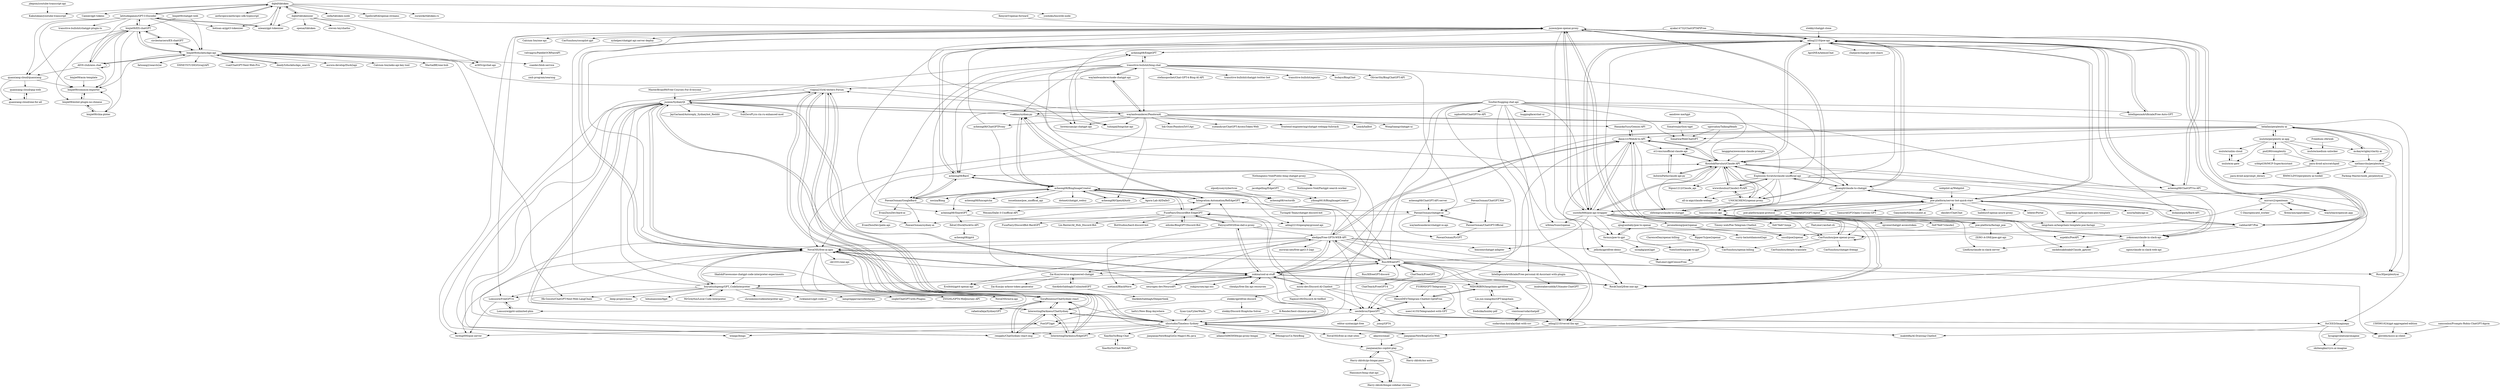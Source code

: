 digraph G {
"jdepoix/youtube-transcript-api" -> "Kakulukian/youtube-transcript" ["e"=1]
"binjie09/acm-template" -> "binjie09/common-exporter"
"MasterBrian99/Free-Courses-For-Everyone" -> "juzeon/SydneyQt" ["e"=1]
"latitudegames/GPT-3-Encoder" -> "binjie09/EX-chatGPT"
"latitudegames/GPT-3-Encoder" -> "dqbd/tiktoken"
"latitudegames/GPT-3-Encoder" -> "niieani/gpt-tokenizer"
"latitudegames/GPT-3-Encoder" -> "binjie09/duckduckgo-api"
"latitudegames/GPT-3-Encoder" -> "AIOS-club/aios.chat"
"latitudegames/GPT-3-Encoder" -> "binjie09/common-exporter"
"latitudegames/GPT-3-Encoder" -> "quanxiang-cloud/quanxiang"
"latitudegames/GPT-3-Encoder" -> "transitive-bullshit/chatgpt-plugin-ts" ["e"=1]
"latitudegames/GPT-3-Encoder" -> "botisan-ai/gpt3-tokenizer"
"deedy5/duckduckgo_search" -> "binjie09/duckduckgo-api" ["e"=1]
"binjie09/chia-ploter" -> "binjie09/common-exporter"
"binjie09/chia-ploter" -> "binjie09/eslint-plugin-no-chinese"
"quanxiang-cloud/quanxiang" -> "quanxiang-cloud/qxp-web"
"quanxiang-cloud/quanxiang" -> "quanxiang-cloud/one-for-all"
"quanxiang-cloud/quanxiang" -> "binjie09/common-exporter"
"binjie09/eslint-plugin-no-chinese" -> "binjie09/common-exporter"
"binjie09/eslint-plugin-no-chinese" -> "binjie09/chia-ploter"
"quanxiang-cloud/qxp-web" -> "quanxiang-cloud/one-for-all"
"binjie09/common-exporter" -> "binjie09/eslint-plugin-no-chinese"
"quanxiang-cloud/one-for-all" -> "quanxiang-cloud/qxp-web"
"acheong08/EdgeGPT" -> "ading2210/poe-api" ["e"=1]
"acheong08/EdgeGPT" -> "transitive-bullshit/bing-chat" ["e"=1]
"anthropics/anthropic-sdk-typescript" -> "dqbd/tiktoken" ["e"=1]
"transitive-bullshit/bing-chat" -> "waylaidwanderer/node-chatgpt-api" ["e"=1]
"transitive-bullshit/bing-chat" -> "acheong08/EdgeGPT" ["e"=1]
"transitive-bullshit/bing-chat" -> "tuhinpal/bingchat-api"
"transitive-bullshit/bing-chat" -> "transitive-bullshit/agentic" ["e"=1]
"transitive-bullshit/bing-chat" -> "bsdayo/BingChat"
"transitive-bullshit/bing-chat" -> "PawanOsman/GoogleBard"
"transitive-bullshit/bing-chat" -> "PawanOsman/sydney-ai"
"transitive-bullshit/bing-chat" -> "Explosion-Scratch/claude-unofficial-api"
"transitive-bullshit/bing-chat" -> "OlivierShi/BingChatGPT-API"
"transitive-bullshit/bing-chat" -> "acheong08/Bard" ["e"=1]
"transitive-bullshit/bing-chat" -> "vsakkas/sydney.py"
"transitive-bullshit/bing-chat" -> "waylaidwanderer/PandoraAI"
"transitive-bullshit/bing-chat" -> "stefanopochet/Chat-GPT-4-Bing-AI-API"
"transitive-bullshit/bing-chat" -> "PawanOsman/chatgpt-io"
"transitive-bullshit/bing-chat" -> "transitive-bullshit/chatgpt-twitter-bot" ["e"=1]
"waylaidwanderer/node-chatgpt-api" -> "waylaidwanderer/PandoraAI" ["e"=1]
"waylaidwanderer/node-chatgpt-api" -> "transitive-bullshit/bing-chat" ["e"=1]
"waylaidwanderer/node-chatgpt-api" -> "viopsa233/AI-testers-Forum" ["e"=1]
"F33RNI/GPT-Telegramus" -> "noes14155/Telegrambot-with-GPT" ["e"=1]
"F33RNI/GPT-Telegramus" -> "HexyeDEV/Telegram-Chatbot-Gpt4Free" ["e"=1]
"acheong08/ChatGPT-API-server" -> "PawanOsman/chatgpt-io" ["e"=1]
"ugorsahin/TalkingHeads" -> "Simatwa/WebChatGPT" ["e"=1]
"ugorsahin/TalkingHeads" -> "st1vms/unofficial-claude-api" ["e"=1]
"TuringAI-Team/chatgpt-discord-bot" -> "ading2210/openplayground-api" ["e"=1]
"acheong08/OpenAIAuth" -> "acheong08/BingImageCreator" ["e"=1]
"acheong08/OpenAIAuth" -> "acheong08/ShareGPT" ["e"=1]
"PawanOsman/ChatGPT.Net" -> "PawanOsman/ChatGPT-Official" ["e"=1]
"PawanOsman/ChatGPT.Net" -> "PawanOsman/chatgpt-io" ["e"=1]
"PawanOsman/chatgpt-io" -> "PawanOsman/PyGPT"
"PawanOsman/chatgpt-io" -> "PawanOsman/ChatGPT-Official"
"PawanOsman/chatgpt-io" -> "PawanOsman/sydney-ai"
"PawanOsman/chatgpt-io" -> "waylaidwanderer/chatgpt-io-api"
"nlpodyssey/cybertron" -> "acheong08/vectordb" ["e"=1]
"velviagris/PaddleOCRFastAPI" -> "coaidev/blob-service"
"PawanOsman/ChatGPT-Official" -> "PawanOsman/PyGPT"
"PawanOsman/ChatGPT-Official" -> "PawanOsman/chatgpt-io"
"IntelligenzaArtificiale/Free-Auto-GPT" -> "ading2210/poe-api" ["e"=1]
"circlestarzero/EX-chatGPT" -> "binjie09/duckduckgo-api" ["e"=1]
"circlestarzero/EX-chatGPT" -> "binjie09/EX-chatGPT" ["e"=1]
"dsdanielpark/Bard-API" -> "ading2210/poe-api" ["e"=1]
"Explosion-Scratch/claude-unofficial-api" -> "KoushikNavuluri/Claude-API"
"Explosion-Scratch/claude-unofficial-api" -> "wwwzhouhui/Claude2-PyAPI"
"Explosion-Scratch/claude-unofficial-api" -> "bincooo/claude-api"
"Explosion-Scratch/claude-unofficial-api" -> "jtsang4/claude-to-chatgpt" ["e"=1]
"Explosion-Scratch/claude-unofficial-api" -> "Nipun1212/Claude_api"
"Explosion-Scratch/claude-unofficial-api" -> "yokonsan/claude-in-slack-api"
"Explosion-Scratch/claude-unofficial-api" -> "UNICKCHENG/openai-proxy" ["e"=1]
"Explosion-Scratch/claude-unofficial-api" -> "ading2210/poe-api"
"Explosion-Scratch/claude-unofficial-api" -> "all-in-aigc/claude-webapi"
"Explosion-Scratch/claude-unofficial-api" -> "acheong08/ChatGPT-to-API" ["e"=1]
"Explosion-Scratch/claude-unofficial-api" -> "Amm1rr/WebAI-to-API"
"binjie09/chatgpt-web" -> "binjie09/duckduckgo-api" ["e"=1]
"binjie09/chatgpt-web" -> "binjie09/EX-chatGPT" ["e"=1]
"waylaidwanderer/PandoraAI" -> "waylaidwanderer/node-chatgpt-api" ["e"=1]
"waylaidwanderer/PandoraAI" -> "frontend-engineering/chatgpt-webapp-fullstack"
"waylaidwanderer/PandoraAI" -> "Leask/halbot"
"waylaidwanderer/PandoraAI" -> "NovaOSS/free-ai-apis"
"waylaidwanderer/PandoraAI" -> "jtsang4/claude-to-chatgpt" ["e"=1]
"waylaidwanderer/PandoraAI" -> "juzeon/SydneyQt"
"waylaidwanderer/PandoraAI" -> "linweiyuan/go-chatgpt-api" ["e"=1]
"waylaidwanderer/PandoraAI" -> "viopsa233/AI-testers-Forum"
"waylaidwanderer/PandoraAI" -> "jianjianai/NewBingGoGo-Web" ["e"=1]
"waylaidwanderer/PandoraAI" -> "tuhinpal/bingchat-api"
"waylaidwanderer/PandoraAI" -> "acheong08/OpenAIAuth" ["e"=1]
"waylaidwanderer/PandoraAI" -> "WongSaang/chatgpt-ui" ["e"=1]
"waylaidwanderer/PandoraAI" -> "Ink-Osier/PandoraToV1Api" ["e"=1]
"waylaidwanderer/PandoraAI" -> "acheong08/ChatGPTProxy" ["e"=1]
"waylaidwanderer/PandoraAI" -> "xueandyue/ChatGPT-AccessToken-Web" ["e"=1]
"AIOS-club/aios.chat" -> "binjie09/EX-chatGPT"
"AIOS-club/aios.chat" -> "AIOS-club/aios.chat"
"AIOS-club/aios.chat" -> "binjie09/duckduckgo-api"
"AIOS-club/aios.chat" -> "binjie09/common-exporter"
"AIOS-club/aios.chat" -> "quanxiang-cloud/quanxiang"
"Ruu3f/freeGPT" -> "Ruu3f/freeGPT-discord"
"Ruu3f/freeGPT" -> "aledipa/Free-GPT4-WEB-API"
"Ruu3f/freeGPT" -> "MIDORIBIN/langchain-gpt4free"
"Ruu3f/freeGPT" -> "uesleibros/OpenGPT"
"Ruu3f/freeGPT" -> "NovaOSS/free-ai-apis"
"Ruu3f/freeGPT" -> "ChatTeach/FreeGPT"
"Ruu3f/freeGPT" -> "Integration-Automation/ReEdgeGPT"
"Ruu3f/freeGPT" -> "zukixa/cool-ai-stuff"
"Ruu3f/freeGPT" -> "IntelligenzaArtificiale/Free-personal-AI-Assistant-with-plugin"
"Ruu3f/freeGPT" -> "acheong08/BingImageCreator"
"Ruu3f/freeGPT" -> "Zai-Kun/reverse-engineered-chatgpt"
"Ruu3f/freeGPT" -> "RockChinQ/free-one-api" ["e"=1]
"Ruu3f/freeGPT" -> "Ruu3f/perplexityai"
"Ruu3f/freeGPT" -> "Amm1rr/WebAI-to-API"
"Ruu3f/freeGPT" -> "ading2210/vercel-llm-api"
"Soulter/hugging-chat-api" -> "RockChinQ/free-one-api" ["e"=1]
"Soulter/hugging-chat-api" -> "Ruu3f/freeGPT"
"Soulter/hugging-chat-api" -> "snowby666/poe-api-wrapper"
"Soulter/hugging-chat-api" -> "uesleibros/OpenGPT"
"Soulter/hugging-chat-api" -> "Simatwa/WebChatGPT"
"Soulter/hugging-chat-api" -> "IntelligenzaArtificiale/Free-personal-AI-Assistant-with-plugin"
"Soulter/hugging-chat-api" -> "ading2210/vercel-llm-api"
"Soulter/hugging-chat-api" -> "ItsCEED/Imaginepy"
"Soulter/hugging-chat-api" -> "huggingface/chat-ui" ["e"=1]
"Soulter/hugging-chat-api" -> "acheong08/Bard" ["e"=1]
"Soulter/hugging-chat-api" -> "vsakkas/sydney.py"
"Soulter/hugging-chat-api" -> "zukixa/cool-ai-stuff"
"Soulter/hugging-chat-api" -> "xqdoo00o/ChatGPT-to-API" ["e"=1]
"Soulter/hugging-chat-api" -> "KoushikNavuluri/Claude-API"
"Soulter/hugging-chat-api" -> "IntelligenzaArtificiale/Free-Auto-GPT" ["e"=1]
"Nothingness-Void/Public-bing-chatgpt-proxy" -> "Nothingness-Void/Fastgpt-search-worker"
"Nothingness-Void/Public-bing-chatgpt-proxy" -> "jacobgelling/EdgeGPT"
"xtekky/chatgpt-clone" -> "ading2210/poe-api" ["e"=1]
"xbzstudio/Timeless-Sydney" -> "jianjianai/NewBingGoGo-Web" ["e"=1]
"xbzstudio/Timeless-Sydney" -> "SoraRoseous/ChatSydney-react"
"xbzstudio/Timeless-Sydney" -> "InterestingDarkness/ChatSydney"
"xbzstudio/Timeless-Sydney" -> "juzeon/SydneyQt"
"xbzstudio/Timeless-Sydney" -> "viopsa233/AI-testers-Forum"
"xbzstudio/Timeless-Sydney" -> "adams549659584/go-proxy-bingai" ["e"=1]
"xbzstudio/Timeless-Sydney" -> "InterestingDarkness/EdgeGPT"
"xbzstudio/Timeless-Sydney" -> "renqabs/ChatSydney-react-img"
"xbzstudio/Timeless-Sydney" -> "weaigc/bingo" ["e"=1]
"xbzstudio/Timeless-Sydney" -> "jianjianai/ms-copilot-play"
"xbzstudio/Timeless-Sydney" -> "XiaoXinYo/Bing-Chat"
"xbzstudio/Timeless-Sydney" -> "IMxingyus/Cn-NewBing" ["e"=1]
"xbzstudio/Timeless-Sydney" -> "acheong08/EdgeGPT" ["e"=1]
"xbzstudio/Timeless-Sydney" -> "glovebx/moco-ai-client"
"xbzstudio/Timeless-Sydney" -> "jianjianai/NewBingGoGo-MagicURL-java" ["e"=1]
"juzeon/SydneyQt" -> "InterestingDarkness/ChatSydney"
"juzeon/SydneyQt" -> "viopsa233/AI-testers-Forum"
"juzeon/SydneyQt" -> "SoraRoseous/ChatSydney-react"
"juzeon/SydneyQt" -> "xbzstudio/Timeless-Sydney"
"juzeon/SydneyQt" -> "InterestingDarkness/EdgeGPT"
"juzeon/SydneyQt" -> "vsakkas/sydney.py"
"juzeon/SydneyQt" -> "NovaOSS/free-ai-apis"
"juzeon/SydneyQt" -> "renqabs/ChatSydney-react-img"
"juzeon/SydneyQt" -> "acheong08/EdgeGPT" ["e"=1]
"juzeon/SydneyQt" -> "zukixa/cool-ai-stuff"
"juzeon/SydneyQt" -> "waylaidwanderer/PandoraAI"
"juzeon/SydneyQt" -> "JayGarland/Autoreply_Sydneybot_Reddit" ["e"=1]
"juzeon/SydneyQt" -> "boyueluzhipeng/GPT_CodeInterpreter"
"juzeon/SydneyQt" -> "weaigc/bingo" ["e"=1]
"juzeon/SydneyQt" -> "SubZeroPL/cs-rin-ru-enhanced-mod" ["e"=1]
"SoraRoseous/ChatSydney-react" -> "renqabs/ChatSydney-react-img"
"SoraRoseous/ChatSydney-react" -> "InterestingDarkness/ChatSydney"
"SoraRoseous/ChatSydney-react" -> "viopsa233/AI-testers-Forum"
"SoraRoseous/ChatSydney-react" -> "rafaelcalleja/SydneyGPT"
"1595901624/gpt-aggregated-edition" -> "glovebx/moco-ai-client" ["e"=1]
"jianjianai/NewBingGoGo-Web" -> "xbzstudio/Timeless-Sydney" ["e"=1]
"jianjianai/NewBingGoGo-Web" -> "jianjianai/ms-copilot-play" ["e"=1]
"Syan-Lin/CyberWaifu" -> "xbzstudio/Timeless-Sydney" ["e"=1]
"NovaOSS/free-ai-apis" -> "zukixa/cool-ai-stuff"
"NovaOSS/free-ai-apis" -> "boyueluzhipeng/GPT_CodeInterpreter"
"NovaOSS/free-ai-apis" -> "NovaOSS/nova-api"
"NovaOSS/free-ai-apis" -> "juzeon/poe-openai-proxy"
"NovaOSS/free-ai-apis" -> "Lomusire/FreeGPT-4"
"NovaOSS/free-ai-apis" -> "birdup000/poe-server"
"NovaOSS/free-ai-apis" -> "Lomusire/gpt4-unlimited-phin"
"NovaOSS/free-ai-apis" -> "sxqib/ChatGPT-with-Plugins"
"NovaOSS/free-ai-apis" -> "juzeon/SydneyQt"
"NovaOSS/free-ai-apis" -> "SoraRoseous/ChatSydney-react"
"NovaOSS/free-ai-apis" -> "Ruu3f/freeGPT"
"NovaOSS/free-ai-apis" -> "NovaOSS/free-ai-chat-sites"
"NovaOSS/free-ai-apis" -> "ZS520L/GPT4-MidJourney-API"
"NovaOSS/free-ai-apis" -> "ckt1031/one-api" ["e"=1]
"NovaOSS/free-ai-apis" -> "glovebx/moco-ai-client"
"zukixa/cool-ai-stuff" -> "NovaOSS/free-ai-apis"
"zukixa/cool-ai-stuff" -> "zukijourney/api-oss"
"zukixa/cool-ai-stuff" -> "RockChinQ/free-one-api" ["e"=1]
"zukixa/cool-ai-stuff" -> "aledipa/Free-GPT4-WEB-API"
"zukixa/cool-ai-stuff" -> "metimol/BlackWave"
"zukixa/cool-ai-stuff" -> "Ruu3f/freeGPT"
"zukixa/cool-ai-stuff" -> "MIDORIBIN/langchain-gpt4free"
"zukixa/cool-ai-stuff" -> "neurogen-dev/NeuroAPI" ["e"=1]
"zukixa/cool-ai-stuff" -> "boyueluzhipeng/GPT_CodeInterpreter"
"zukixa/cool-ai-stuff" -> "juzeon/SydneyQt"
"zukixa/cool-ai-stuff" -> "ading2210/vercel-llm-api"
"zukixa/cool-ai-stuff" -> "mishl-dev/Discord-AI-Chatbot" ["e"=1]
"zukixa/cool-ai-stuff" -> "cheahjs/free-llm-api-resources" ["e"=1]
"zukixa/cool-ai-stuff" -> "uesleibros/OpenGPT"
"zukixa/cool-ai-stuff" -> "Feiyuyu0503/free-dall-e-proxy" ["e"=1]
"acheong08/ChatGPT-to-API" -> "ading2210/poe-api" ["e"=1]
"acheong08/ChatGPT-to-API" -> "juzeon/poe-openai-proxy" ["e"=1]
"acheong08/ChatGPT-to-API" -> "mirrors2/openteam" ["e"=1]
"waylybaye/opencat.app" -> "mirrors2/openteam"
"ading2210/poe-api" -> "juzeon/poe-openai-proxy"
"ading2210/poe-api" -> "snowby666/poe-api-wrapper"
"ading2210/poe-api" -> "vaibhavk97/Poe"
"ading2210/poe-api" -> "poe-platform/server-bot-quick-start"
"ading2210/poe-api" -> "linweiyuan/go-chatgpt-api" ["e"=1]
"ading2210/poe-api" -> "acheong08/ChatGPT-to-API" ["e"=1]
"ading2210/poe-api" -> "acheong08/EdgeGPT" ["e"=1]
"ading2210/poe-api" -> "IntelligenzaArtificiale/Free-Auto-GPT" ["e"=1]
"ading2210/poe-api" -> "acheong08/Bard" ["e"=1]
"ading2210/poe-api" -> "KoushikNavuluri/Claude-API"
"ading2210/poe-api" -> "CaoYunzhou/poe-openai-proxy"
"ading2210/poe-api" -> "jtsang4/claude-to-chatgpt" ["e"=1]
"ading2210/poe-api" -> "AprilNEA/AdminChat" ["e"=1]
"ading2210/poe-api" -> "chatpire/chatgpt-web-share" ["e"=1]
"ading2210/poe-api" -> "NovaOSS/free-ai-apis"
"Freedium-cfd/web" -> "inulute/medium-unlocker" ["e"=1]
"mishl-dev/Discord-AI-Chatbot" -> "uesleibros/OpenGPT" ["e"=1]
"mishl-dev/Discord-AI-Chatbot" -> "xtekky/gpt4free-discord" ["e"=1]
"mishl-dev/Discord-AI-Chatbot" -> "Najmul190/Discord-AI-Selfbot" ["e"=1]
"mishl-dev/Discord-AI-Chatbot" -> "ItsCEED/Imaginepy" ["e"=1]
"mishl-dev/Discord-AI-Chatbot" -> "zukixa/cool-ai-stuff" ["e"=1]
"mishl-dev/Discord-AI-Chatbot" -> "HexyeDEV/Telegram-Chatbot-Gpt4Free" ["e"=1]
"mishl-dev/Discord-AI-Chatbot" -> "Ruu3f/freeGPT" ["e"=1]
"mishl-dev/Discord-AI-Chatbot" -> "FuseFairy/DiscordBot-EdgeGPT" ["e"=1]
"aandrew-me/tgpt" -> "Simatwa/python-tgpt" ["e"=1]
"acheong08/ChatGPTProxy" -> "ading2210/poe-api" ["e"=1]
"acheong08/ChatGPTProxy" -> "acheong08/BingImageCreator" ["e"=1]
"mckaywrigley/clarity-ai" -> "nathanrchn/perplexityai" ["e"=1]
"mckaywrigley/clarity-ai" -> "helallao/perplexity-ai" ["e"=1]
"langgptai/awesome-claude-prompts" -> "KoushikNavuluri/Claude-API" ["e"=1]
"neurogen-dev/NeuroAPI" -> "zukixa/cool-ai-stuff" ["e"=1]
"neurogen-dev/NeuroAPI" -> "NovaOSS/free-ai-apis" ["e"=1]
"neurogen-dev/NeuroAPI" -> "aledipa/Free-GPT4-WEB-API" ["e"=1]
"Lomusire/FreeGPT-4" -> "Lomusire/gpt4-unlimited-phin"
"Lomusire/FreeGPT-4" -> "birdup000/poe-server"
"dqbd/tiktokenizer" -> "dqbd/tiktoken"
"dqbd/tiktokenizer" -> "niieani/gpt-tokenizer"
"dqbd/tiktokenizer" -> "ai365vip/chat-api" ["e"=1]
"dqbd/tiktokenizer" -> "openai/tiktoken" ["e"=1]
"dqbd/tiktokenizer" -> "juzeon/poe-openai-proxy"
"dqbd/tiktokenizer" -> "steven-tey/chathn" ["e"=1]
"ayaka14732/ChatGPTAPIFree" -> "ading2210/poe-api" ["e"=1]
"ayaka14732/ChatGPTAPIFree" -> "acheong08/ShareGPT" ["e"=1]
"KenyonY/openai-forward" -> "juzeon/poe-openai-proxy" ["e"=1]
"XiaoXinYo/Chat-WebAPI" -> "XiaoXinYo/Bing-Chat"
"K-Render/best-chinese-prompt" -> "xbzstudio/Timeless-Sydney" ["e"=1]
"uesleibros/OpenGPT" -> "jsmsj/GPT4"
"uesleibros/OpenGPT" -> "HexyeDEV/Telegram-Chatbot-Gpt4Free"
"uesleibros/OpenGPT" -> "editor-syntax/gpt-free"
"uesleibros/OpenGPT" -> "ading2210/vercel-llm-api"
"uesleibros/OpenGPT" -> "ItsCEED/Imaginepy"
"uesleibros/OpenGPT" -> "FoxGPT/gpt"
"okisdev/ChatChat" -> "poe-platform/server-bot-quick-start" ["e"=1]
"inulute/perplexity-ai-app" -> "inulute/ai-gate"
"inulute/perplexity-ai-app" -> "inulute/medium-unlocker"
"inulute/perplexity-ai-app" -> "pnd280/complexity"
"inulute/perplexity-ai-app" -> "nathanrchn/perplexityai"
"inulute/perplexity-ai-app" -> "inulute/unlim-cloud"
"inulute/perplexity-ai-app" -> "helallao/perplexity-ai"
"inulute/perplexity-ai-app" -> "mckaywrigley/clarity-ai" ["e"=1]
"PawanOsman/GoogleBard" -> "EvanZhouDev/bard-ai"
"PawanOsman/GoogleBard" -> "acheong08/Bard" ["e"=1]
"PawanOsman/GoogleBard" -> "PawanOsman/chatgpt-io"
"PawanOsman/GoogleBard" -> "PawanOsman/sydney-ai"
"PawanOsman/GoogleBard" -> "acheong08/BingImageCreator"
"CaoYunzhou/poe-openai-proxy" -> "CaoYunzhou/openai-billing"
"CaoYunzhou/poe-openai-proxy" -> "juzeon/poe-openai-proxy"
"CaoYunzhou/poe-openai-proxy" -> "CaoYunzhou/poe-openai-proxy"
"ClarenceDan/openai-billing" -> "CaoYunzhou/openai-billing" ["e"=1]
"webpilot-ai/Webpilot" -> "poe-platform/server-bot-quick-start" ["e"=1]
"jellydn/gpt4free-demo" -> "TheLime1/gptCensorFree"
"MIDORIBIN/langchain-gpt4free" -> "HexyeDEV/Telegram-Chatbot-Gpt4Free"
"MIDORIBIN/langchain-gpt4free" -> "Lin-jun-xiang/docGPT-langchain"
"theAbdoSabbagh/UnlimitedGPT" -> "Zai-Kun/reverse-engineered-chatgpt"
"theAbdoSabbagh/UnlimitedGPT" -> "theAbdoSabbagh/DeeperSeek"
"acheong08/Bard" -> "PawanOsman/GoogleBard" ["e"=1]
"acheong08/Bard" -> "acheong08/BingImageCreator" ["e"=1]
"acheong08/Bard" -> "ading2210/poe-api" ["e"=1]
"acheong08/Bard" -> "KoushikNavuluri/Claude-API" ["e"=1]
"ading2210/vercel-llm-api" -> "mak448a/AI-Drawing-Chatbot"
"ading2210/vercel-llm-api" -> "NovaOSS/free-ai-chat-sites"
"langchain-ai/langchain-aws-template" -> "langchain-ai/langchain-template-poe-fastapi" ["e"=1]
"acheong08/ShareGPT" -> "ading2210/openplayground-api"
"acheong08/ShareGPT" -> "fidraC/DuckDuckGo-API"
"KoushikNavuluri/Claude-API" -> "Explosion-Scratch/claude-unofficial-api"
"KoushikNavuluri/Claude-API" -> "wwwzhouhui/Claude2-PyAPI"
"KoushikNavuluri/Claude-API" -> "AshwinPathi/claude-api-py"
"KoushikNavuluri/Claude-API" -> "Amm1rr/WebAI-to-API"
"KoushikNavuluri/Claude-API" -> "Nipun1212/Claude_api"
"KoushikNavuluri/Claude-API" -> "st1vms/unofficial-claude-api"
"KoushikNavuluri/Claude-API" -> "RockChinQ/free-one-api" ["e"=1]
"KoushikNavuluri/Claude-API" -> "snowby666/poe-api-wrapper"
"KoushikNavuluri/Claude-API" -> "ading2210/poe-api"
"KoushikNavuluri/Claude-API" -> "UNICKCHENG/openai-proxy" ["e"=1]
"KoushikNavuluri/Claude-API" -> "jtsang4/claude-to-chatgpt" ["e"=1]
"KoushikNavuluri/Claude-API" -> "bincooo/claude-api"
"KoushikNavuluri/Claude-API" -> "acheong08/Bard" ["e"=1]
"KoushikNavuluri/Claude-API" -> "oldweipro/claude-to-chatgpt"
"KoushikNavuluri/Claude-API" -> "yokonsan/claude-in-slack-api"
"Najmul190/Discord-AI-Selfbot" -> "FuseFairy/DiscordBot-EdgeGPT"
"boyueluzhipeng/GPT_CodeInterpreter" -> "NovaOSS/free-ai-apis"
"boyueluzhipeng/GPT_CodeInterpreter" -> "MrGreyfun/Local-Code-Interpreter" ["e"=1]
"boyueluzhipeng/GPT_CodeInterpreter" -> "sxqib/ChatGPT-with-Plugins"
"boyueluzhipeng/GPT_CodeInterpreter" -> "shroominic/codeinterpreter-api" ["e"=1]
"boyueluzhipeng/GPT_CodeInterpreter" -> "juzeon/poe-openai-proxy"
"boyueluzhipeng/GPT_CodeInterpreter" -> "zukixa/cool-ai-stuff"
"boyueluzhipeng/GPT_CodeInterpreter" -> "ricklamers/gpt-code-ui" ["e"=1]
"boyueluzhipeng/GPT_CodeInterpreter" -> "iamgreggarcia/codesherpa" ["e"=1]
"boyueluzhipeng/GPT_CodeInterpreter" -> "deep-project/moss" ["e"=1]
"boyueluzhipeng/GPT_CodeInterpreter" -> "Hk-Gosuto/ChatGPT-Next-Web-LangChain" ["e"=1]
"boyueluzhipeng/GPT_CodeInterpreter" -> "Lomusire/FreeGPT-4"
"boyueluzhipeng/GPT_CodeInterpreter" -> "hihumanzone/fgpt"
"boyueluzhipeng/GPT_CodeInterpreter" -> "NovaOSS/nova-api"
"boyueluzhipeng/GPT_CodeInterpreter" -> "ZS520L/GPT4-MidJourney-API"
"boyueluzhipeng/GPT_CodeInterpreter" -> "SoraRoseous/ChatSydney-react"
"dqbd/tiktoken" -> "ceifa/tiktoken-node"
"dqbd/tiktoken" -> "niieani/gpt-tokenizer"
"dqbd/tiktoken" -> "latitudegames/GPT-3-Encoder"
"dqbd/tiktoken" -> "dqbd/tiktokenizer"
"dqbd/tiktoken" -> "SpellcraftAI/openai-streams" ["e"=1]
"dqbd/tiktoken" -> "Kakulukian/youtube-transcript"
"dqbd/tiktoken" -> "botisan-ai/gpt3-tokenizer"
"dqbd/tiktoken" -> "zurawiki/tiktoken-rs" ["e"=1]
"dqbd/tiktoken" -> "yoshoku/hnswlib-node"
"dqbd/tiktoken" -> "Cainier/gpt-tokens"
"dqbd/tiktoken" -> "anthropics/anthropic-sdk-typescript" ["e"=1]
"ha0z1/New-Bing-Anywhere" -> "xbzstudio/Timeless-Sydney" ["e"=1]
"HexyeDEV/Telegram-Chatbot-Gpt4Free" -> "noes14155/Telegrambot-with-GPT"
"HexyeDEV/Telegram-Chatbot-Gpt4Free" -> "MIDORIBIN/langchain-gpt4free"
"HexyeDEV/Telegram-Chatbot-Gpt4Free" -> "uesleibros/OpenGPT"
"vsakkas/sydney.py" -> "Integration-Automation/ReEdgeGPT"
"vsakkas/sydney.py" -> "acheong08/BingImageCreator"
"vsakkas/sydney.py" -> "juzeon/SydneyQt"
"vsakkas/sydney.py" -> "HanaokaYuzu/Gemini-API" ["e"=1]
"vsakkas/sydney.py" -> "tuhinpal/bingchat-api"
"MrGreyfun/Local-Code-Interpreter" -> "boyueluzhipeng/GPT_CodeInterpreter" ["e"=1]
"RockChinQ/free-one-api" -> "Amm1rr/WebAI-to-API" ["e"=1]
"acheong08/BingImageCreator" -> "Integration-Automation/ReEdgeGPT"
"acheong08/BingImageCreator" -> "nociza/Bimg"
"acheong08/BingImageCreator" -> "FuseFairy/DiscordBot-EdgeGPT"
"acheong08/BingImageCreator" -> "acheong08/ShareGPT"
"acheong08/BingImageCreator" -> "acheong08/Bard" ["e"=1]
"acheong08/BingImageCreator" -> "acheong08/OpenAIAuth" ["e"=1]
"acheong08/BingImageCreator" -> "acheong08/funcaptcha" ["e"=1]
"acheong08/BingImageCreator" -> "isxuelinme/poe_unoffical_api"
"acheong08/BingImageCreator" -> "yihong0618/BingImageCreator"
"acheong08/BingImageCreator" -> "vsakkas/sydney.py"
"acheong08/BingImageCreator" -> "acheong08/vectordb"
"acheong08/BingImageCreator" -> "PawanOsman/GoogleBard"
"acheong08/BingImageCreator" -> "ading2210/openplayground-api"
"acheong08/BingImageCreator" -> "dotmet/chatgpt_webui" ["e"=1]
"acheong08/BingImageCreator" -> "Agora-Lab-AI/Dalle3"
"Lin-jun-xiang/docGPT-langchain" -> "MIDORIBIN/langchain-gpt4free"
"Lin-jun-xiang/docGPT-langchain" -> "fredsiika/huxley-pdf"
"Lin-jun-xiang/docGPT-langchain" -> "viniciusarruda/chatpdf"
"samsonhoi/Prompts-Robin-ChatGPT-Aiprm" -> "glovebx/moco-ai-client" ["e"=1]
"SkalskiP/awesome-chatgpt-code-interpreter-experiments" -> "boyueluzhipeng/GPT_CodeInterpreter" ["e"=1]
"jtsang4/claude-to-chatgpt" -> "Explosion-Scratch/claude-unofficial-api" ["e"=1]
"jtsang4/claude-to-chatgpt" -> "poe-platform/server-bot-quick-start" ["e"=1]
"jtsang4/claude-to-chatgpt" -> "oldweipro/claude-to-chatgpt" ["e"=1]
"jtsang4/claude-to-chatgpt" -> "yokonsan/claude-in-slack-api" ["e"=1]
"jtsang4/claude-to-chatgpt" -> "ading2210/poe-api" ["e"=1]
"jtsang4/claude-to-chatgpt" -> "bincooo/claude-api" ["e"=1]
"binjie09/duckduckgo-api" -> "binjie09/EX-chatGPT"
"binjie09/duckduckgo-api" -> "Hk-Gosuto/ChatGPT-Next-Web-LangChain" ["e"=1]
"binjie09/duckduckgo-api" -> "aurora-develop/Duck2api" ["e"=1]
"binjie09/duckduckgo-api" -> "AIOS-club/aios.chat"
"binjie09/duckduckgo-api" -> "binjie09/common-exporter"
"binjie09/duckduckgo-api" -> "Calcium-Ion/neko-api-key-tool" ["e"=1]
"binjie09/duckduckgo-api" -> "circlestarzero/EX-chatGPT" ["e"=1]
"binjie09/duckduckgo-api" -> "coaidev/blob-service"
"binjie09/duckduckgo-api" -> "ai365vip/chat-api" ["e"=1]
"binjie09/duckduckgo-api" -> "deedy5/duckduckgo_search" ["e"=1]
"binjie09/duckduckgo-api" -> "MartialBE/one-hub" ["e"=1]
"binjie09/duckduckgo-api" -> "wlhtea/Suno2openai" ["e"=1]
"binjie09/duckduckgo-api" -> "fatwang2/search2ai" ["e"=1]
"binjie09/duckduckgo-api" -> "SMNETSTUDIO/Groq2API" ["e"=1]
"binjie09/duckduckgo-api" -> "vual/ChatGPT-Next-Web-Pro" ["e"=1]
"ChatTeach/FreeGPT" -> "ChatTeach/FreeGPT-4"
"ChatTeach/FreeGPT" -> "Ruu3f/freeGPT"
"Amm1rr/WebAI-to-API" -> "KoushikNavuluri/Claude-API"
"Amm1rr/WebAI-to-API" -> "RockChinQ/free-one-api" ["e"=1]
"Amm1rr/WebAI-to-API" -> "HanaokaYuzu/Gemini-API" ["e"=1]
"Amm1rr/WebAI-to-API" -> "st1vms/unofficial-claude-api"
"Amm1rr/WebAI-to-API" -> "aledipa/Free-GPT4-WEB-API"
"Amm1rr/WebAI-to-API" -> "oldweipro/claude-to-chatgpt"
"Amm1rr/WebAI-to-API" -> "jellydn/gpt4free-demo"
"Amm1rr/WebAI-to-API" -> "snowby666/poe-api-wrapper"
"UNICKCHENG/openai-proxy" -> "wwwzhouhui/Claude2-PyAPI" ["e"=1]
"UNICKCHENG/openai-proxy" -> "juzeon/poe-openai-proxy" ["e"=1]
"UNICKCHENG/openai-proxy" -> "oldweipro/claude-to-chatgpt" ["e"=1]
"UNICKCHENG/openai-proxy" -> "bincooo/claude-api" ["e"=1]
"UNICKCHENG/openai-proxy" -> "KoushikNavuluri/Claude-API" ["e"=1]
"xtekky/gpt4free-discord" -> "FoxGPT/gpt"
"xtekky/gpt4free-discord" -> "xtekky/Discord-Hcaptcha-Solver"
"viopsa233/AI-testers-Forum" -> "InterestingDarkness/ChatSydney"
"viopsa233/AI-testers-Forum" -> "InterestingDarkness/EdgeGPT"
"viopsa233/AI-testers-Forum" -> "SoraRoseous/ChatSydney-react"
"viopsa233/AI-testers-Forum" -> "juzeon/SydneyQt"
"viopsa233/AI-testers-Forum" -> "renqabs/ChatSydney-react-img"
"viopsa233/AI-testers-Forum" -> "xbzstudio/Timeless-Sydney"
"snowby666/poe-api-wrapper" -> "ading2210/poe-api"
"snowby666/poe-api-wrapper" -> "juzeon/poe-openai-proxy"
"snowby666/poe-api-wrapper" -> "formzs/poe-to-gpt"
"snowby666/poe-api-wrapper" -> "poe-platform/server-bot-quick-start"
"snowby666/poe-api-wrapper" -> "qingyanbaby/poe-to-openai"
"snowby666/poe-api-wrapper" -> "KoushikNavuluri/Claude-API"
"snowby666/poe-api-wrapper" -> "Amm1rr/WebAI-to-API"
"snowby666/poe-api-wrapper" -> "CaoYunzhou/poe-openai-proxy"
"snowby666/poe-api-wrapper" -> "poe-platform/fastapi_poe"
"snowby666/poe-api-wrapper" -> "vaibhavk97/Poe"
"snowby666/poe-api-wrapper" -> "jeromeleong/poe2openai"
"snowby666/poe-api-wrapper" -> "0x676e67/ninja" ["e"=1]
"snowby666/poe-api-wrapper" -> "RockChinQ/free-one-api" ["e"=1]
"snowby666/poe-api-wrapper" -> "bincooo/chatgpt-adapter" ["e"=1]
"snowby666/poe-api-wrapper" -> "wlhtea/Suno2openai" ["e"=1]
"binjie09/EX-chatGPT" -> "binjie09/common-exporter"
"binjie09/EX-chatGPT" -> "binjie09/duckduckgo-api"
"binjie09/EX-chatGPT" -> "AIOS-club/aios.chat"
"binjie09/EX-chatGPT" -> "binjie09/eslint-plugin-no-chinese"
"binjie09/EX-chatGPT" -> "latitudegames/GPT-3-Encoder"
"binjie09/EX-chatGPT" -> "binjie09/chia-ploter"
"binjie09/EX-chatGPT" -> "quanxiang-cloud/quanxiang"
"binjie09/EX-chatGPT" -> "circlestarzero/EX-chatGPT" ["e"=1]
"poe-platform/server-bot-quick-start" -> "poe-platform/poe-protocol"
"poe-platform/server-bot-quick-start" -> "ading2210/poe-api"
"poe-platform/server-bot-quick-start" -> "poe-platform/fastapi_poe"
"poe-platform/server-bot-quick-start" -> "snowby666/poe-api-wrapper"
"poe-platform/server-bot-quick-start" -> "jtsang4/claude-to-chatgpt" ["e"=1]
"poe-platform/server-bot-quick-start" -> "vaibhavk97/Poe"
"poe-platform/server-bot-quick-start" -> "haibbo/cf-openai-azure-proxy" ["e"=1]
"poe-platform/server-bot-quick-start" -> "okisdev/ChatChat" ["e"=1]
"poe-platform/server-bot-quick-start" -> "lxfater/Portal" ["e"=1]
"poe-platform/server-bot-quick-start" -> "langchain-ai/langchain-template-poe-fastapi"
"poe-platform/server-bot-quick-start" -> "miurla/babyagi-ui" ["e"=1]
"poe-platform/server-bot-quick-start" -> "SamurAIGPT/GPT-Agent" ["e"=1]
"poe-platform/server-bot-quick-start" -> "SamurAIGPT/Open-Custom-GPT" ["e"=1]
"poe-platform/server-bot-quick-start" -> "GanymedeNil/document.ai" ["e"=1]
"poe-platform/server-bot-quick-start" -> "dsdanielpark/Bard-API" ["e"=1]
"poe-platform/fastapi_poe" -> "snssll/poe2openai"
"poe-platform/fastapi_poe" -> "ZERO-A-ONE/poe-gpt-api"
"niieani/gpt-tokenizer" -> "dqbd/tiktoken"
"niieani/gpt-tokenizer" -> "latitudegames/GPT-3-Encoder"
"FuseFairy/DiscordBot-EdgeGPT" -> "ediziks/BingGPT-Discord-Bot"
"FuseFairy/DiscordBot-EdgeGPT" -> "FuseFairy/DiscordBot-BardGPT"
"FuseFairy/DiscordBot-EdgeGPT" -> "Feiyuyu0503/free-dall-e-proxy" ["e"=1]
"FuseFairy/DiscordBot-EdgeGPT" -> "Integration-Automation/ReEdgeGPT"
"FuseFairy/DiscordBot-EdgeGPT" -> "Lin-Rexter/AI_Hub_Discord-Bot"
"FuseFairy/DiscordBot-EdgeGPT" -> "BotStudios/bard-discord-bot"
"FuseFairy/DiscordBot-EdgeGPT" -> "acheong08/BingImageCreator"
"helallao/perplexity-ai" -> "nathanrchn/perplexityai"
"helallao/perplexity-ai" -> "mckaywrigley/clarity-ai" ["e"=1]
"helallao/perplexity-ai" -> "Ruu3f/perplexityai"
"helallao/perplexity-ai" -> "NovaOSS/free-ai-apis"
"helallao/perplexity-ai" -> "Simatwa/WebChatGPT"
"helallao/perplexity-ai" -> "KoushikNavuluri/Claude-API"
"helallao/perplexity-ai" -> "inulute/perplexity-ai-app"
"helallao/perplexity-ai" -> "Amm1rr/WebAI-to-API"
"helallao/perplexity-ai" -> "zukixa/cool-ai-stuff"
"XiaoXinYo/Bing-Chat" -> "XiaoXinYo/Chat-WebAPI"
"juzeon/poe-openai-proxy" -> "CaoYunzhou/poe-openai-proxy"
"juzeon/poe-openai-proxy" -> "ading2210/poe-api"
"juzeon/poe-openai-proxy" -> "snowby666/poe-api-wrapper"
"juzeon/poe-openai-proxy" -> "Lomusire/FreeGPT-4"
"juzeon/poe-openai-proxy" -> "formzs/poe-to-gpt"
"juzeon/poe-openai-proxy" -> "NovaOSS/free-ai-apis"
"juzeon/poe-openai-proxy" -> "birdup000/poe-server"
"juzeon/poe-openai-proxy" -> "Calcium-Ion/one-api" ["e"=1]
"juzeon/poe-openai-proxy" -> "UNICKCHENG/openai-proxy" ["e"=1]
"juzeon/poe-openai-proxy" -> "CaoYunzhou/cocopilot-gpt" ["e"=1]
"juzeon/poe-openai-proxy" -> "acheong08/ChatGPT-to-API" ["e"=1]
"juzeon/poe-openai-proxy" -> "xyhelper/chatgpt-api-server-deploy" ["e"=1]
"juzeon/poe-openai-proxy" -> "vaibhavk97/Poe"
"juzeon/poe-openai-proxy" -> "linweiyuan/go-chatgpt-api" ["e"=1]
"ediziks/BingGPT-Discord-Bot" -> "FuseFairy/DiscordBot-EdgeGPT"
"nathanrchn/perplexityai" -> "helallao/perplexity-ai"
"nathanrchn/perplexityai" -> "Ruu3f/perplexityai"
"nathanrchn/perplexityai" -> "Parking-Master/node_perplexityai"
"nathanrchn/perplexityai" -> "RMNCLDYO/perplexity-ai-toolkit"
"TheLime1/aichat-cli" -> "TheLime1/gptCensorFree"
"TheLime1/aichat-cli" -> "aspekts/PoeAPI"
"poe-platform/poe-protocol" -> "poe-platform/server-bot-quick-start"
"poe-platform/poe-protocol" -> "poe-platform/fastapi_poe"
"poe-platform/poe-protocol" -> "langchain-ai/langchain-template-poe-fastapi"
"InterestingDarkness/ChatSydney" -> "InterestingDarkness/EdgeGPT"
"InterestingDarkness/ChatSydney" -> "SoraRoseous/ChatSydney-react"
"InterestingDarkness/ChatSydney" -> "viopsa233/AI-testers-Forum"
"InterestingDarkness/ChatSydney" -> "renqabs/ChatSydney-react-img"
"InterestingDarkness/ChatSydney" -> "juzeon/SydneyQt"
"InterestingDarkness/ChatSydney" -> "xbzstudio/Timeless-Sydney"
"mirrors2/openteam" -> "C-Dao/opencatd_worker"
"mirrors2/openteam" -> "fireinrain/opaitokens" ["e"=1]
"mirrors2/openteam" -> "CaoYunzhou/poe-openai-proxy"
"mirrors2/openteam" -> "waylybaye/opencat.app"
"aledipa/Free-GPT4-WEB-API" -> "Ruu3f/freeGPT"
"aledipa/Free-GPT4-WEB-API" -> "RockChinQ/free-one-api" ["e"=1]
"aledipa/Free-GPT4-WEB-API" -> "jellydn/gpt4free-demo"
"aledipa/Free-GPT4-WEB-API" -> "Integration-Automation/ReEdgeGPT"
"aledipa/Free-GPT4-WEB-API" -> "Amm1rr/WebAI-to-API"
"aledipa/Free-GPT4-WEB-API" -> "uesleibros/OpenGPT"
"aledipa/Free-GPT4-WEB-API" -> "zukixa/cool-ai-stuff"
"aledipa/Free-GPT4-WEB-API" -> "Erol444/gpt4-openai-api"
"aledipa/Free-GPT4-WEB-API" -> "NovaOSS/free-ai-apis"
"aledipa/Free-GPT4-WEB-API" -> "bincooo/chatgpt-adapter" ["e"=1]
"aledipa/Free-GPT4-WEB-API" -> "vsakkas/sydney.py"
"aledipa/Free-GPT4-WEB-API" -> "ading2210/vercel-llm-api"
"aledipa/Free-GPT4-WEB-API" -> "FoxGPT/gpt"
"aledipa/Free-GPT4-WEB-API" -> "Zai-Kun/reverse-engineered-chatgpt"
"aledipa/Free-GPT4-WEB-API" -> "aurorax-neo/free-gpt3.5-2api" ["e"=1]
"FoxGPT/gpt" -> "birdup000/poe-server"
"st1vms/unofficial-claude-api" -> "AshwinPathi/claude-api-py"
"st1vms/unofficial-claude-api" -> "KoushikNavuluri/Claude-API"
"yokonsan/claude-in-slack-api" -> "LlmKira/claude-in-slack-server"
"yokonsan/claude-in-slack-api" -> "bincooo/claude-api"
"yokonsan/claude-in-slack-api" -> "ogios/claude-in-slack-web-api"
"yokonsan/claude-in-slack-api" -> "oaskdosakdoakd/Claude_gptyier"
"wwwzhouhui/Claude2-PyAPI" -> "KoushikNavuluri/Claude-API"
"wwwzhouhui/Claude2-PyAPI" -> "Explosion-Scratch/claude-unofficial-api"
"wwwzhouhui/Claude2-PyAPI" -> "UNICKCHENG/openai-proxy" ["e"=1]
"wwwzhouhui/Claude2-PyAPI" -> "all-in-aigc/claude-webapi"
"InterestingDarkness/EdgeGPT" -> "InterestingDarkness/ChatSydney"
"InterestingDarkness/EdgeGPT" -> "viopsa233/AI-testers-Forum"
"InterestingDarkness/EdgeGPT" -> "SoraRoseous/ChatSydney-react"
"inulute/ai-gate" -> "inulute/unlim-cloud"
"viniciusarruda/chatpdf" -> "sudarshan-koirala/chat-with-csv"
"vaibhavk97/Poe" -> "ading2210/poe-api"
"vaibhavk97/Poe" -> "aspekts/PoeAPI"
"vaibhavk97/Poe" -> "yokonsan/claude-in-slack-api"
"vaibhavk97/Poe" -> "juzeon/poe-openai-proxy"
"vaibhavk97/Poe" -> "poe-platform/server-bot-quick-start"
"Integration-Automation/ReEdgeGPT" -> "vsakkas/sydney.py"
"Integration-Automation/ReEdgeGPT" -> "FuseFairy/DiscordBot-EdgeGPT"
"Integration-Automation/ReEdgeGPT" -> "acheong08/BingImageCreator"
"bincooo/claude-api" -> "oaskdosakdoakd/Claude_gptyier"
"bincooo/claude-api" -> "LlmKira/claude-in-slack-server"
"bincooo/claude-api" -> "yokonsan/claude-in-slack-api"
"CaoYunzhou/poe-openai-proxy" -> "CaoYunzhou/chatgpt-freeapi"
"CaoYunzhou/poe-openai-proxy" -> "CaoYunzhou/deeplx-translate" ["e"=1]
"fidraC/DuckDuckGo-API" -> "acheong08/gpt4"
"hyugogirubato/pyimagine" -> "skzhengkai/vyro.ai-imagine"
"ItsCEED/Imaginepy" -> "hyugogirubato/pyimagine"
"ItsCEED/Imaginepy" -> "skzhengkai/vyro.ai-imagine"
"ItsCEED/Imaginepy" -> "mak448a/AI-Drawing-Chatbot"
"IntelligenzaArtificiale/Free-personal-AI-Assistant-with-plugin" -> "imabutahersiddik/Ultimate-ChatGPT"
"renqabs/ChatSydney-react-img" -> "SoraRoseous/ChatSydney-react"
"renqabs/ChatSydney-react-img" -> "InterestingDarkness/ChatSydney"
"AshwinPathi/claude-api-py" -> "st1vms/unofficial-claude-api"
"AshwinPathi/claude-api-py" -> "KoushikNavuluri/Claude-API"
"oldweipro/claude-to-chatgpt" -> "0x676e67/claude2"
"oldweipro/claude-to-chatgpt" -> "opvexe/chatgpt-accesstoken" ["e"=1]
"EvanZhouDev/bard-ai" -> "EvanZhouDev/palm-api"
"jacobgelling/EdgeGPT" -> "yihong0618/BingImageCreator"
"Feiyuyu0503/free-dall-e-proxy" -> "FuseFairy/DiscordBot-EdgeGPT" ["e"=1]
"Feiyuyu0503/free-dall-e-proxy" -> "Integration-Automation/ReEdgeGPT" ["e"=1]
"Feiyuyu0503/free-dall-e-proxy" -> "CaoYunzhou/poe-openai-proxy" ["e"=1]
"Feiyuyu0503/free-dall-e-proxy" -> "metimol/BlackWave" ["e"=1]
"Feiyuyu0503/free-dall-e-proxy" -> "zukixa/cool-ai-stuff" ["e"=1]
"Feiyuyu0503/free-dall-e-proxy" -> "aledipa/Free-GPT4-WEB-API" ["e"=1]
"akazwz/smail" -> "jianjianai/ms-copilot-play" ["e"=1]
"pnd280/complexity" -> "para-droid-ai/scratchpad"
"pnd280/complexity" -> "srbhptl39/MCP-SuperAssistant" ["e"=1]
"pnd280/complexity" -> "inulute/perplexity-ai-app"
"Timmy-web/Poe-Telegram-Chatbot" -> "snssll/poe2openai"
"Lomusire/gpt4-unlimited-phin" -> "Lomusire/FreeGPT-4"
"Simatwa/python-tgpt" -> "Simatwa/WebChatGPT"
"coaidev/blob-service" -> "zmh-program/searxng"
"HanaokaYuzu/Gemini-API" -> "Amm1rr/WebAI-to-API" ["e"=1]
"Agora-Lab-AI/Dalle3" -> "Weyaxi/Dalle-3-Unoffical-API"
"Zai-Kun/reverse-engineered-chatgpt" -> "theAbdoSabbagh/UnlimitedGPT"
"Zai-Kun/reverse-engineered-chatgpt" -> "RockChinQ/free-one-api" ["e"=1]
"Zai-Kun/reverse-engineered-chatgpt" -> "Integration-Automation/ReEdgeGPT"
"Zai-Kun/reverse-engineered-chatgpt" -> "Erol444/gpt4-openai-api"
"Zai-Kun/reverse-engineered-chatgpt" -> "Zai-Kun/py-arkose-token-generator" ["e"=1]
"inulute/unlim-cloud" -> "inulute/ai-gate"
"Harry-zklcdc/go-bingai-pass" -> "jianjianai/ms-copilot-play"
"Harry-zklcdc/go-bingai-pass" -> "Harry-zklcdc/bingai-sidebar-chrome"
"Harry-zklcdc/go-bingai-pass" -> "Hansimov/bing-chat-api"
"Hansimov/bing-chat-api" -> "Harry-zklcdc/bingai-sidebar-chrome"
"jianjianai/ms-copilot-play" -> "Harry-zklcdc/go-bingai-pass"
"jianjianai/ms-copilot-play" -> "Harry-zklcdc/bingai-sidebar-chrome"
"jianjianai/ms-copilot-play" -> "Harry-zklcdc/ms-auth"
"cheahjs/free-llm-api-resources" -> "zukixa/cool-ai-stuff" ["e"=1]
"jeromeleong/poe2openai" -> "curry-he/notdiamond2api" ["e"=1]
"jeromeleong/poe2openai" -> "snssll/poe2openai"
"formzs/poe-to-gpt" -> "qingyanbaby/poe-to-openai"
"formzs/poe-to-gpt" -> "nicepkg/poe2gpt"
"formzs/poe-to-gpt" -> "YuenSzeHong/poe-to-gpt"
"qingyanbaby/poe-to-openai" -> "formzs/poe-to-gpt"
"qingyanbaby/poe-to-openai" -> "RipperTs/poe2openai"
"para-droid-ai/scratchpad" -> "para-droid-ai/prompt_library"
"jdepoix/youtube-transcript-api" ["l"="-51.616,9.913", "c"=19]
"Kakulukian/youtube-transcript" ["l"="46.139,0.997"]
"binjie09/acm-template" ["l"="46.013,1.025"]
"binjie09/common-exporter" ["l"="46.028,1"]
"MasterBrian99/Free-Courses-For-Everyone" ["l"="-52.127,14.225", "c"=592]
"juzeon/SydneyQt" ["l"="46.37,1.456"]
"latitudegames/GPT-3-Encoder" ["l"="46.05,1.022"]
"binjie09/EX-chatGPT" ["l"="46.033,0.986"]
"dqbd/tiktoken" ["l"="46.104,1.056"]
"niieani/gpt-tokenizer" ["l"="46.072,1.069"]
"binjie09/duckduckgo-api" ["l"="46.011,0.966"]
"AIOS-club/aios.chat" ["l"="46.017,0.991"]
"quanxiang-cloud/quanxiang" ["l"="46.003,1.007"]
"transitive-bullshit/chatgpt-plugin-ts" ["l"="41.52,-3.875", "c"=146]
"botisan-ai/gpt3-tokenizer" ["l"="46.084,1.018"]
"deedy5/duckduckgo_search" ["l"="39.191,-1.976", "c"=202]
"binjie09/chia-ploter" ["l"="46.047,0.974"]
"binjie09/eslint-plugin-no-chinese" ["l"="46.048,0.99"]
"quanxiang-cloud/qxp-web" ["l"="45.976,0.998"]
"quanxiang-cloud/one-for-all" ["l"="45.975,1.014"]
"acheong08/EdgeGPT" ["l"="43.886,1.085", "c"=135]
"ading2210/poe-api" ["l"="46.177,1.381"]
"transitive-bullshit/bing-chat" ["l"="46.242,1.585"]
"anthropics/anthropic-sdk-typescript" ["l"="41.042,0.445", "c"=7]
"waylaidwanderer/node-chatgpt-api" ["l"="43.835,1.049", "c"=135]
"tuhinpal/bingchat-api" ["l"="46.298,1.542"]
"transitive-bullshit/agentic" ["l"="43.891,1.02", "c"=135]
"bsdayo/BingChat" ["l"="46.25,1.654"]
"PawanOsman/GoogleBard" ["l"="46.203,1.605"]
"PawanOsman/sydney-ai" ["l"="46.208,1.629"]
"Explosion-Scratch/claude-unofficial-api" ["l"="46.16,1.476"]
"OlivierShi/BingChatGPT-API" ["l"="46.252,1.626"]
"acheong08/Bard" ["l"="41.004,-3.789", "c"=146]
"vsakkas/sydney.py" ["l"="46.286,1.506"]
"waylaidwanderer/PandoraAI" ["l"="46.354,1.507"]
"stefanopochet/Chat-GPT-4-Bing-AI-API" ["l"="46.23,1.62"]
"PawanOsman/chatgpt-io" ["l"="46.194,1.649"]
"transitive-bullshit/chatgpt-twitter-bot" ["l"="43.804,0.576", "c"=135]
"viopsa233/AI-testers-Forum" ["l"="46.404,1.466"]
"F33RNI/GPT-Telegramus" ["l"="43.463,0.694", "c"=135]
"noes14155/Telegrambot-with-GPT" ["l"="46.357,1.277"]
"HexyeDEV/Telegram-Chatbot-Gpt4Free" ["l"="46.342,1.323"]
"acheong08/ChatGPT-API-server" ["l"="43.663,0.623", "c"=135]
"ugorsahin/TalkingHeads" ["l"="43.493,0.465", "c"=135]
"Simatwa/WebChatGPT" ["l"="46.251,1.473"]
"st1vms/unofficial-claude-api" ["l"="46.156,1.421"]
"TuringAI-Team/chatgpt-discord-bot" ["l"="43.622,0.545", "c"=135]
"ading2210/openplayground-api" ["l"="46.268,1.605"]
"acheong08/OpenAIAuth" ["l"="45.262,0.598", "c"=99]
"acheong08/BingImageCreator" ["l"="46.25,1.555"]
"acheong08/ShareGPT" ["l"="46.279,1.633"]
"PawanOsman/ChatGPT.Net" ["l"="-44.095,6.504", "c"=1131]
"PawanOsman/ChatGPT-Official" ["l"="46.183,1.68"]
"PawanOsman/PyGPT" ["l"="46.164,1.676"]
"waylaidwanderer/chatgpt-io-api" ["l"="46.201,1.674"]
"nlpodyssey/cybertron" ["l"="4.327,-9.636", "c"=0]
"acheong08/vectordb" ["l"="46.223,1.541"]
"velviagris/PaddleOCRFastAPI" ["l"="45.962,0.895"]
"coaidev/blob-service" ["l"="45.986,0.92"]
"IntelligenzaArtificiale/Free-Auto-GPT" ["l"="41.05,-3.689", "c"=146]
"circlestarzero/EX-chatGPT" ["l"="43.818,1.119", "c"=135]
"dsdanielpark/Bard-API" ["l"="41.022,-3.871", "c"=146]
"KoushikNavuluri/Claude-API" ["l"="46.172,1.438"]
"wwwzhouhui/Claude2-PyAPI" ["l"="46.138,1.489"]
"bincooo/claude-api" ["l"="46.108,1.466"]
"jtsang4/claude-to-chatgpt" ["l"="43.625,1.079", "c"=135]
"Nipun1212/Claude_api" ["l"="46.135,1.462"]
"yokonsan/claude-in-slack-api" ["l"="46.108,1.44"]
"UNICKCHENG/openai-proxy" ["l"="45.351,0.589", "c"=99]
"all-in-aigc/claude-webapi" ["l"="46.123,1.514"]
"acheong08/ChatGPT-to-API" ["l"="45.331,0.626", "c"=99]
"Amm1rr/WebAI-to-API" ["l"="46.214,1.429"]
"binjie09/chatgpt-web" ["l"="43.901,1.28", "c"=135]
"frontend-engineering/chatgpt-webapp-fullstack" ["l"="46.388,1.541"]
"Leask/halbot" ["l"="46.411,1.527"]
"NovaOSS/free-ai-apis" ["l"="46.312,1.405"]
"linweiyuan/go-chatgpt-api" ["l"="45.348,0.64", "c"=99]
"jianjianai/NewBingGoGo-Web" ["l"="45.333,0.705", "c"=99]
"WongSaang/chatgpt-ui" ["l"="44.042,1.025", "c"=135]
"Ink-Osier/PandoraToV1Api" ["l"="45.432,0.564", "c"=99]
"acheong08/ChatGPTProxy" ["l"="45.29,0.617", "c"=99]
"xueandyue/ChatGPT-AccessToken-Web" ["l"="45.377,0.588", "c"=99]
"Ruu3f/freeGPT" ["l"="46.293,1.436"]
"Ruu3f/freeGPT-discord" ["l"="46.275,1.46"]
"aledipa/Free-GPT4-WEB-API" ["l"="46.279,1.414"]
"MIDORIBIN/langchain-gpt4free" ["l"="46.367,1.354"]
"uesleibros/OpenGPT" ["l"="46.296,1.353"]
"ChatTeach/FreeGPT" ["l"="46.333,1.467"]
"Integration-Automation/ReEdgeGPT" ["l"="46.274,1.494"]
"zukixa/cool-ai-stuff" ["l"="46.326,1.423"]
"IntelligenzaArtificiale/Free-personal-AI-Assistant-with-plugin" ["l"="46.248,1.389"]
"Zai-Kun/reverse-engineered-chatgpt" ["l"="46.325,1.378"]
"RockChinQ/free-one-api" ["l"="45.463,0.552", "c"=99]
"Ruu3f/perplexityai" ["l"="46.323,1.497"]
"ading2210/vercel-llm-api" ["l"="46.279,1.391"]
"Soulter/hugging-chat-api" ["l"="46.248,1.416"]
"snowby666/poe-api-wrapper" ["l"="46.169,1.351"]
"ItsCEED/Imaginepy" ["l"="46.255,1.337"]
"huggingface/chat-ui" ["l"="40.379,0.403", "c"=7]
"xqdoo00o/ChatGPT-to-API" ["l"="45.43,0.583", "c"=99]
"Nothingness-Void/Public-bing-chatgpt-proxy" ["l"="46.223,1.751"]
"Nothingness-Void/Fastgpt-search-worker" ["l"="46.22,1.775"]
"jacobgelling/EdgeGPT" ["l"="46.228,1.705"]
"xtekky/chatgpt-clone" ["l"="41.033,-3.625", "c"=146]
"xbzstudio/Timeless-Sydney" ["l"="46.442,1.446"]
"SoraRoseous/ChatSydney-react" ["l"="46.393,1.44"]
"InterestingDarkness/ChatSydney" ["l"="46.414,1.45"]
"adams549659584/go-proxy-bingai" ["l"="44.035,1.283", "c"=135]
"InterestingDarkness/EdgeGPT" ["l"="46.425,1.467"]
"renqabs/ChatSydney-react-img" ["l"="46.411,1.436"]
"weaigc/bingo" ["l"="45.436,0.675", "c"=99]
"jianjianai/ms-copilot-play" ["l"="46.534,1.459"]
"XiaoXinYo/Bing-Chat" ["l"="46.492,1.428"]
"IMxingyus/Cn-NewBing" ["l"="45.262,0.769", "c"=99]
"glovebx/moco-ai-client" ["l"="46.411,1.406"]
"jianjianai/NewBingGoGo-MagicURL-java" ["l"="45.284,0.762", "c"=99]
"JayGarland/Autoreply_Sydneybot_Reddit" ["l"="-5.507,17.266", "c"=316]
"boyueluzhipeng/GPT_CodeInterpreter" ["l"="46.343,1.395"]
"SubZeroPL/cs-rin-ru-enhanced-mod" ["l"="-55.263,18.305", "c"=1189]
"rafaelcalleja/SydneyGPT" ["l"="46.418,1.482"]
"1595901624/gpt-aggregated-edition" ["l"="43.56,1.011", "c"=135]
"Syan-Lin/CyberWaifu" ["l"="38.234,1.799", "c"=54]
"NovaOSS/nova-api" ["l"="46.363,1.406"]
"juzeon/poe-openai-proxy" ["l"="46.214,1.338"]
"Lomusire/FreeGPT-4" ["l"="46.282,1.367"]
"birdup000/poe-server" ["l"="46.269,1.35"]
"Lomusire/gpt4-unlimited-phin" ["l"="46.308,1.365"]
"sxqib/ChatGPT-with-Plugins" ["l"="46.346,1.368"]
"NovaOSS/free-ai-chat-sites" ["l"="46.299,1.384"]
"ZS520L/GPT4-MidJourney-API" ["l"="46.363,1.379"]
"ckt1031/one-api" ["l"="45.343,0.41", "c"=99]
"zukijourney/api-oss" ["l"="46.359,1.429"]
"metimol/BlackWave" ["l"="46.386,1.397"]
"neurogen-dev/NeuroAPI" ["l"="45.456,0.748", "c"=99]
"mishl-dev/Discord-AI-Chatbot" ["l"="41.053,-3.601", "c"=146]
"cheahjs/free-llm-api-resources" ["l"="41.004,0.149", "c"=7]
"Feiyuyu0503/free-dall-e-proxy" ["l"="45.404,0.488", "c"=99]
"mirrors2/openteam" ["l"="46.203,1.218"]
"waylybaye/opencat.app" ["l"="46.193,1.185"]
"vaibhavk97/Poe" ["l"="46.142,1.368"]
"poe-platform/server-bot-quick-start" ["l"="46.113,1.345"]
"CaoYunzhou/poe-openai-proxy" ["l"="46.197,1.306"]
"AprilNEA/AdminChat" ["l"="45.576,2.003", "c"=574]
"chatpire/chatgpt-web-share" ["l"="45.395,0.671", "c"=99]
"Freedium-cfd/web" ["l"="-52.052,11.922", "c"=266]
"inulute/medium-unlocker" ["l"="46.421,1.585"]
"xtekky/gpt4free-discord" ["l"="46.303,1.251"]
"Najmul190/Discord-AI-Selfbot" ["l"="46.318,1.625"]
"FuseFairy/DiscordBot-EdgeGPT" ["l"="46.286,1.567"]
"aandrew-me/tgpt" ["l"="40.389,0.954", "c"=7]
"Simatwa/python-tgpt" ["l"="46.224,1.501"]
"mckaywrigley/clarity-ai" ["l"="41.413,-3.779", "c"=146]
"nathanrchn/perplexityai" ["l"="46.336,1.54"]
"helallao/perplexity-ai" ["l"="46.303,1.489"]
"langgptai/awesome-claude-prompts" ["l"="44.09,0.61", "c"=135]
"dqbd/tiktokenizer" ["l"="46.123,1.134"]
"ai365vip/chat-api" ["l"="45.49,0.541", "c"=99]
"openai/tiktoken" ["l"="40.271,0.533", "c"=7]
"steven-tey/chathn" ["l"="-3.282,-30.456", "c"=4]
"ayaka14732/ChatGPTAPIFree" ["l"="43.848,1.092", "c"=135]
"KenyonY/openai-forward" ["l"="45.361,0.613", "c"=99]
"XiaoXinYo/Chat-WebAPI" ["l"="46.515,1.415"]
"K-Render/best-chinese-prompt" ["l"="43.985,0.976", "c"=135]
"jsmsj/GPT4" ["l"="46.316,1.297"]
"editor-syntax/gpt-free" ["l"="46.291,1.296"]
"FoxGPT/gpt" ["l"="46.288,1.323"]
"okisdev/ChatChat" ["l"="43.727,1.045", "c"=135]
"inulute/perplexity-ai-app" ["l"="46.38,1.578"]
"inulute/ai-gate" ["l"="46.396,1.616"]
"pnd280/complexity" ["l"="46.435,1.619"]
"inulute/unlim-cloud" ["l"="46.388,1.636"]
"EvanZhouDev/bard-ai" ["l"="46.15,1.637"]
"CaoYunzhou/openai-billing" ["l"="46.211,1.275"]
"ClarenceDan/openai-billing" ["l"="45.297,0.453", "c"=99]
"webpilot-ai/Webpilot" ["l"="43.704,1.048", "c"=135]
"jellydn/gpt4free-demo" ["l"="46.204,1.408"]
"TheLime1/gptCensorFree" ["l"="46.132,1.404"]
"Lin-jun-xiang/docGPT-langchain" ["l"="46.424,1.323"]
"theAbdoSabbagh/UnlimitedGPT" ["l"="46.374,1.317"]
"theAbdoSabbagh/DeeperSeek" ["l"="46.408,1.265"]
"mak448a/AI-Drawing-Chatbot" ["l"="46.257,1.361"]
"langchain-ai/langchain-aws-template" ["l"="43.423,-0.552", "c"=1149]
"langchain-ai/langchain-template-poe-fastapi" ["l"="46.062,1.351"]
"fidraC/DuckDuckGo-API" ["l"="46.292,1.677"]
"AshwinPathi/claude-api-py" ["l"="46.138,1.433"]
"oldweipro/claude-to-chatgpt" ["l"="46.196,1.463"]
"MrGreyfun/Local-Code-Interpreter" ["l"="40.805,-3.868", "c"=146]
"shroominic/codeinterpreter-api" ["l"="41.063,-3.887", "c"=146]
"ricklamers/gpt-code-ui" ["l"="41.113,-3.843", "c"=146]
"iamgreggarcia/codesherpa" ["l"="40.858,-3.844", "c"=146]
"deep-project/moss" ["l"="46.591,-0.061", "c"=646]
"Hk-Gosuto/ChatGPT-Next-Web-LangChain" ["l"="45.46,0.605", "c"=99]
"hihumanzone/fgpt" ["l"="46.403,1.367"]
"ceifa/tiktoken-node" ["l"="46.138,1.069"]
"SpellcraftAI/openai-streams" ["l"="-2.848,-32.87", "c"=30]
"zurawiki/tiktoken-rs" ["l"="-8.695,-4.438", "c"=407]
"yoshoku/hnswlib-node" ["l"="46.118,1.024"]
"Cainier/gpt-tokens" ["l"="46.143,1.041"]
"ha0z1/New-Bing-Anywhere" ["l"="44.03,1.061", "c"=135]
"HanaokaYuzu/Gemini-API" ["l"="45.761,0.5", "c"=99]
"nociza/Bimg" ["l"="46.203,1.551"]
"acheong08/funcaptcha" ["l"="45.232,0.571", "c"=99]
"isxuelinme/poe_unoffical_api" ["l"="46.213,1.571"]
"yihong0618/BingImageCreator" ["l"="46.234,1.642"]
"dotmet/chatgpt_webui" ["l"="43.538,0.628", "c"=135]
"Agora-Lab-AI/Dalle3" ["l"="46.176,1.578"]
"fredsiika/huxley-pdf" ["l"="46.447,1.297"]
"viniciusarruda/chatpdf" ["l"="46.466,1.307"]
"samsonhoi/Prompts-Robin-ChatGPT-Aiprm" ["l"="43.473,0.946", "c"=135]
"SkalskiP/awesome-chatgpt-code-interpreter-experiments" ["l"="40.984,-3.834", "c"=146]
"aurora-develop/Duck2api" ["l"="45.552,0.517", "c"=99]
"Calcium-Ion/neko-api-key-tool" ["l"="45.474,0.494", "c"=99]
"MartialBE/one-hub" ["l"="45.558,0.569", "c"=99]
"wlhtea/Suno2openai" ["l"="45.457,0.531", "c"=99]
"fatwang2/search2ai" ["l"="45.535,0.463", "c"=99]
"SMNETSTUDIO/Groq2API" ["l"="45.49,0.511", "c"=99]
"vual/ChatGPT-Next-Web-Pro" ["l"="45.571,1.954", "c"=574]
"ChatTeach/FreeGPT-4" ["l"="46.388,1.501"]
"xtekky/Discord-Hcaptcha-Solver" ["l"="46.313,1.215"]
"formzs/poe-to-gpt" ["l"="46.172,1.302"]
"qingyanbaby/poe-to-openai" ["l"="46.152,1.304"]
"poe-platform/fastapi_poe" ["l"="46.098,1.309"]
"jeromeleong/poe2openai" ["l"="46.121,1.302"]
"0x676e67/ninja" ["l"="45.402,0.64", "c"=99]
"bincooo/chatgpt-adapter" ["l"="45.609,0.549", "c"=99]
"poe-platform/poe-protocol" ["l"="46.068,1.326"]
"haibbo/cf-openai-azure-proxy" ["l"="43.646,1.056", "c"=135]
"lxfater/Portal" ["l"="43.656,0.981", "c"=135]
"miurla/babyagi-ui" ["l"="41.213,-3.771", "c"=146]
"SamurAIGPT/GPT-Agent" ["l"="41.123,-3.716", "c"=146]
"SamurAIGPT/Open-Custom-GPT" ["l"="41.13,-3.677", "c"=146]
"GanymedeNil/document.ai" ["l"="43.7,0.991", "c"=135]
"snssll/poe2openai" ["l"="46.078,1.286"]
"ZERO-A-ONE/poe-gpt-api" ["l"="46.088,1.275"]
"ediziks/BingGPT-Discord-Bot" ["l"="46.31,1.592"]
"FuseFairy/DiscordBot-BardGPT" ["l"="46.295,1.605"]
"Lin-Rexter/AI_Hub_Discord-Bot" ["l"="46.288,1.589"]
"BotStudios/bard-discord-bot" ["l"="46.309,1.574"]
"Calcium-Ion/one-api" ["l"="45.396,0.47", "c"=99]
"CaoYunzhou/cocopilot-gpt" ["l"="45.382,0.534", "c"=99]
"xyhelper/chatgpt-api-server-deploy" ["l"="45.389,0.549", "c"=99]
"Parking-Master/node_perplexityai" ["l"="46.354,1.559"]
"RMNCLDYO/perplexity-ai-toolkit" ["l"="46.344,1.578"]
"TheLime1/aichat-cli" ["l"="46.079,1.402"]
"aspekts/PoeAPI" ["l"="46.095,1.382"]
"C-Dao/opencatd_worker" ["l"="46.225,1.188"]
"fireinrain/opaitokens" ["l"="45.223,0.658", "c"=99]
"Erol444/gpt4-openai-api" ["l"="46.323,1.348"]
"aurorax-neo/free-gpt3.5-2api" ["l"="45.503,0.554", "c"=99]
"LlmKira/claude-in-slack-server" ["l"="46.074,1.456"]
"ogios/claude-in-slack-web-api" ["l"="46.074,1.435"]
"oaskdosakdoakd/Claude_gptyier" ["l"="46.082,1.473"]
"sudarshan-koirala/chat-with-csv" ["l"="46.49,1.294"]
"CaoYunzhou/chatgpt-freeapi" ["l"="46.191,1.27"]
"CaoYunzhou/deeplx-translate" ["l"="45.313,0.463", "c"=99]
"acheong08/gpt4" ["l"="46.298,1.701"]
"hyugogirubato/pyimagine" ["l"="46.245,1.299"]
"skzhengkai/vyro.ai-imagine" ["l"="46.258,1.307"]
"imabutahersiddik/Ultimate-ChatGPT" ["l"="46.231,1.364"]
"0x676e67/claude2" ["l"="46.191,1.49"]
"opvexe/chatgpt-accesstoken" ["l"="45.205,0.612", "c"=99]
"EvanZhouDev/palm-api" ["l"="46.125,1.656"]
"akazwz/smail" ["l"="46.507,-0.196", "c"=646]
"para-droid-ai/scratchpad" ["l"="46.468,1.65"]
"srbhptl39/MCP-SuperAssistant" ["l"="42.015,2.263", "c"=1083]
"Timmy-web/Poe-Telegram-Chatbot" ["l"="46.04,1.263"]
"zmh-program/searxng" ["l"="45.993,0.898"]
"Weyaxi/Dalle-3-Unoffical-API" ["l"="46.147,1.589"]
"Zai-Kun/py-arkose-token-generator" ["l"="45.279,0.486", "c"=99]
"Harry-zklcdc/go-bingai-pass" ["l"="46.563,1.473"]
"Harry-zklcdc/bingai-sidebar-chrome" ["l"="46.568,1.456"]
"Hansimov/bing-chat-api" ["l"="46.587,1.467"]
"Harry-zklcdc/ms-auth" ["l"="46.554,1.44"]
"curry-he/notdiamond2api" ["l"="45.67,0.474", "c"=99]
"nicepkg/poe2gpt" ["l"="46.169,1.269"]
"YuenSzeHong/poe-to-gpt" ["l"="46.157,1.277"]
"RipperTs/poe2openai" ["l"="46.138,1.277"]
"para-droid-ai/prompt_library" ["l"="46.486,1.667"]
}